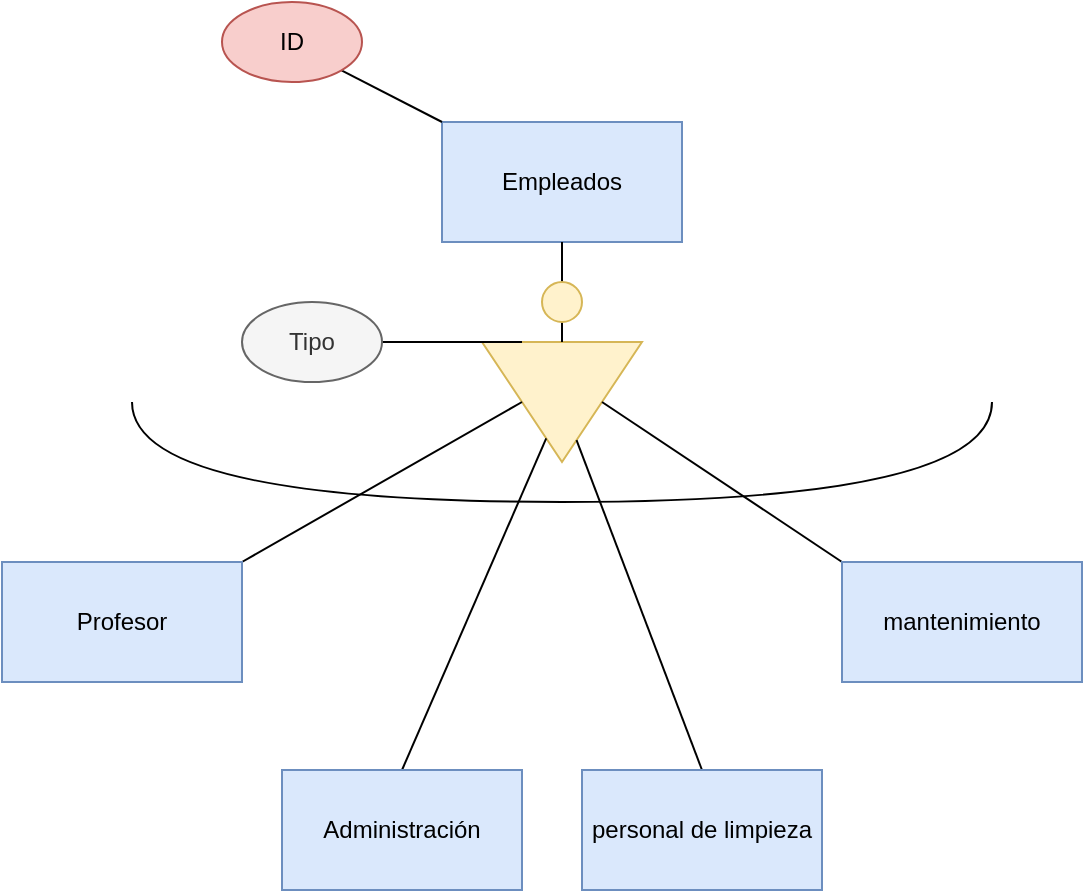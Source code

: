 <mxfile version="22.0.4" type="github">
  <diagram name="Página-1" id="vdvfdaJz4pb5WIpKatFK">
    <mxGraphModel dx="1658" dy="908" grid="1" gridSize="10" guides="1" tooltips="1" connect="1" arrows="1" fold="1" page="1" pageScale="1" pageWidth="1169" pageHeight="827" math="0" shadow="0">
      <root>
        <mxCell id="0" />
        <mxCell id="1" parent="0" />
        <mxCell id="siltOmS0hKmyE8gS_ijN-1" value="&lt;div&gt;Empleados&lt;/div&gt;" style="rounded=0;whiteSpace=wrap;html=1;fillColor=#dae8fc;strokeColor=#6c8ebf;" vertex="1" parent="1">
          <mxGeometry x="510" y="90" width="120" height="60" as="geometry" />
        </mxCell>
        <mxCell id="siltOmS0hKmyE8gS_ijN-3" style="rounded=0;orthogonalLoop=1;jettySize=auto;html=1;entryX=0.5;entryY=1;entryDx=0;entryDy=0;endArrow=none;endFill=0;" edge="1" parent="1" source="siltOmS0hKmyE8gS_ijN-4" target="siltOmS0hKmyE8gS_ijN-1">
          <mxGeometry relative="1" as="geometry" />
        </mxCell>
        <mxCell id="siltOmS0hKmyE8gS_ijN-2" value="" style="triangle;whiteSpace=wrap;html=1;rotation=90;fillColor=#fff2cc;strokeColor=#d6b656;" vertex="1" parent="1">
          <mxGeometry x="540" y="190" width="60" height="80" as="geometry" />
        </mxCell>
        <mxCell id="siltOmS0hKmyE8gS_ijN-5" value="" style="rounded=0;orthogonalLoop=1;jettySize=auto;html=1;entryX=0.5;entryY=1;entryDx=0;entryDy=0;endArrow=none;endFill=0;" edge="1" parent="1" source="siltOmS0hKmyE8gS_ijN-2" target="siltOmS0hKmyE8gS_ijN-4">
          <mxGeometry relative="1" as="geometry">
            <mxPoint x="570" y="200" as="sourcePoint" />
            <mxPoint x="570" y="130" as="targetPoint" />
          </mxGeometry>
        </mxCell>
        <mxCell id="siltOmS0hKmyE8gS_ijN-4" value="" style="ellipse;whiteSpace=wrap;html=1;aspect=fixed;fillColor=#fff2cc;strokeColor=#d6b656;" vertex="1" parent="1">
          <mxGeometry x="560" y="170" width="20" height="20" as="geometry" />
        </mxCell>
        <mxCell id="siltOmS0hKmyE8gS_ijN-13" style="rounded=0;orthogonalLoop=1;jettySize=auto;html=1;exitX=1;exitY=0;exitDx=0;exitDy=0;entryX=0.5;entryY=1;entryDx=0;entryDy=0;endArrow=none;endFill=0;" edge="1" parent="1" source="siltOmS0hKmyE8gS_ijN-7" target="siltOmS0hKmyE8gS_ijN-2">
          <mxGeometry relative="1" as="geometry" />
        </mxCell>
        <mxCell id="siltOmS0hKmyE8gS_ijN-7" value="Profesor" style="rounded=0;whiteSpace=wrap;html=1;fillColor=#dae8fc;strokeColor=#6c8ebf;" vertex="1" parent="1">
          <mxGeometry x="290" y="310" width="120" height="60" as="geometry" />
        </mxCell>
        <mxCell id="siltOmS0hKmyE8gS_ijN-14" style="rounded=0;orthogonalLoop=1;jettySize=auto;html=1;exitX=0.5;exitY=0;exitDx=0;exitDy=0;endArrow=none;endFill=0;" edge="1" parent="1" source="siltOmS0hKmyE8gS_ijN-8" target="siltOmS0hKmyE8gS_ijN-2">
          <mxGeometry relative="1" as="geometry" />
        </mxCell>
        <mxCell id="siltOmS0hKmyE8gS_ijN-8" value="Administración" style="rounded=0;whiteSpace=wrap;html=1;fillColor=#dae8fc;strokeColor=#6c8ebf;" vertex="1" parent="1">
          <mxGeometry x="430" y="414" width="120" height="60" as="geometry" />
        </mxCell>
        <mxCell id="siltOmS0hKmyE8gS_ijN-15" style="rounded=0;orthogonalLoop=1;jettySize=auto;html=1;exitX=0.5;exitY=0;exitDx=0;exitDy=0;endArrow=none;endFill=0;" edge="1" parent="1" source="siltOmS0hKmyE8gS_ijN-9" target="siltOmS0hKmyE8gS_ijN-2">
          <mxGeometry relative="1" as="geometry" />
        </mxCell>
        <mxCell id="siltOmS0hKmyE8gS_ijN-9" value="personal de limpieza" style="rounded=0;whiteSpace=wrap;html=1;fillColor=#dae8fc;strokeColor=#6c8ebf;" vertex="1" parent="1">
          <mxGeometry x="580" y="414" width="120" height="60" as="geometry" />
        </mxCell>
        <mxCell id="siltOmS0hKmyE8gS_ijN-16" style="rounded=0;orthogonalLoop=1;jettySize=auto;html=1;exitX=0;exitY=0;exitDx=0;exitDy=0;entryX=0.5;entryY=0;entryDx=0;entryDy=0;endArrow=none;endFill=0;" edge="1" parent="1" source="siltOmS0hKmyE8gS_ijN-10" target="siltOmS0hKmyE8gS_ijN-2">
          <mxGeometry relative="1" as="geometry" />
        </mxCell>
        <mxCell id="siltOmS0hKmyE8gS_ijN-10" value="mantenimiento" style="rounded=0;whiteSpace=wrap;html=1;fillColor=#dae8fc;strokeColor=#6c8ebf;" vertex="1" parent="1">
          <mxGeometry x="710" y="310" width="120" height="60" as="geometry" />
        </mxCell>
        <mxCell id="siltOmS0hKmyE8gS_ijN-18" style="rounded=0;orthogonalLoop=1;jettySize=auto;html=1;exitX=1;exitY=0.5;exitDx=0;exitDy=0;entryX=0;entryY=0.75;entryDx=0;entryDy=0;endArrow=none;endFill=0;" edge="1" parent="1" source="siltOmS0hKmyE8gS_ijN-17" target="siltOmS0hKmyE8gS_ijN-2">
          <mxGeometry relative="1" as="geometry" />
        </mxCell>
        <mxCell id="siltOmS0hKmyE8gS_ijN-17" value="Tipo" style="ellipse;whiteSpace=wrap;html=1;fillColor=#f5f5f5;strokeColor=#666666;fontColor=#333333;" vertex="1" parent="1">
          <mxGeometry x="410" y="180" width="70" height="40" as="geometry" />
        </mxCell>
        <mxCell id="siltOmS0hKmyE8gS_ijN-20" style="rounded=0;orthogonalLoop=1;jettySize=auto;html=1;exitX=1;exitY=1;exitDx=0;exitDy=0;entryX=0;entryY=0;entryDx=0;entryDy=0;endArrow=none;endFill=0;" edge="1" parent="1" source="siltOmS0hKmyE8gS_ijN-19" target="siltOmS0hKmyE8gS_ijN-1">
          <mxGeometry relative="1" as="geometry" />
        </mxCell>
        <mxCell id="siltOmS0hKmyE8gS_ijN-19" value="ID" style="ellipse;whiteSpace=wrap;html=1;fillColor=#f8cecc;strokeColor=#b85450;" vertex="1" parent="1">
          <mxGeometry x="400" y="30" width="70" height="40" as="geometry" />
        </mxCell>
        <mxCell id="siltOmS0hKmyE8gS_ijN-25" value="" style="endArrow=none;html=1;rounded=0;edgeStyle=orthogonalEdgeStyle;curved=1;" edge="1" parent="1">
          <mxGeometry width="50" height="50" relative="1" as="geometry">
            <mxPoint x="355" y="230" as="sourcePoint" />
            <mxPoint x="785" y="230" as="targetPoint" />
            <Array as="points">
              <mxPoint x="355" y="280" />
              <mxPoint x="785" y="280" />
            </Array>
          </mxGeometry>
        </mxCell>
      </root>
    </mxGraphModel>
  </diagram>
</mxfile>
